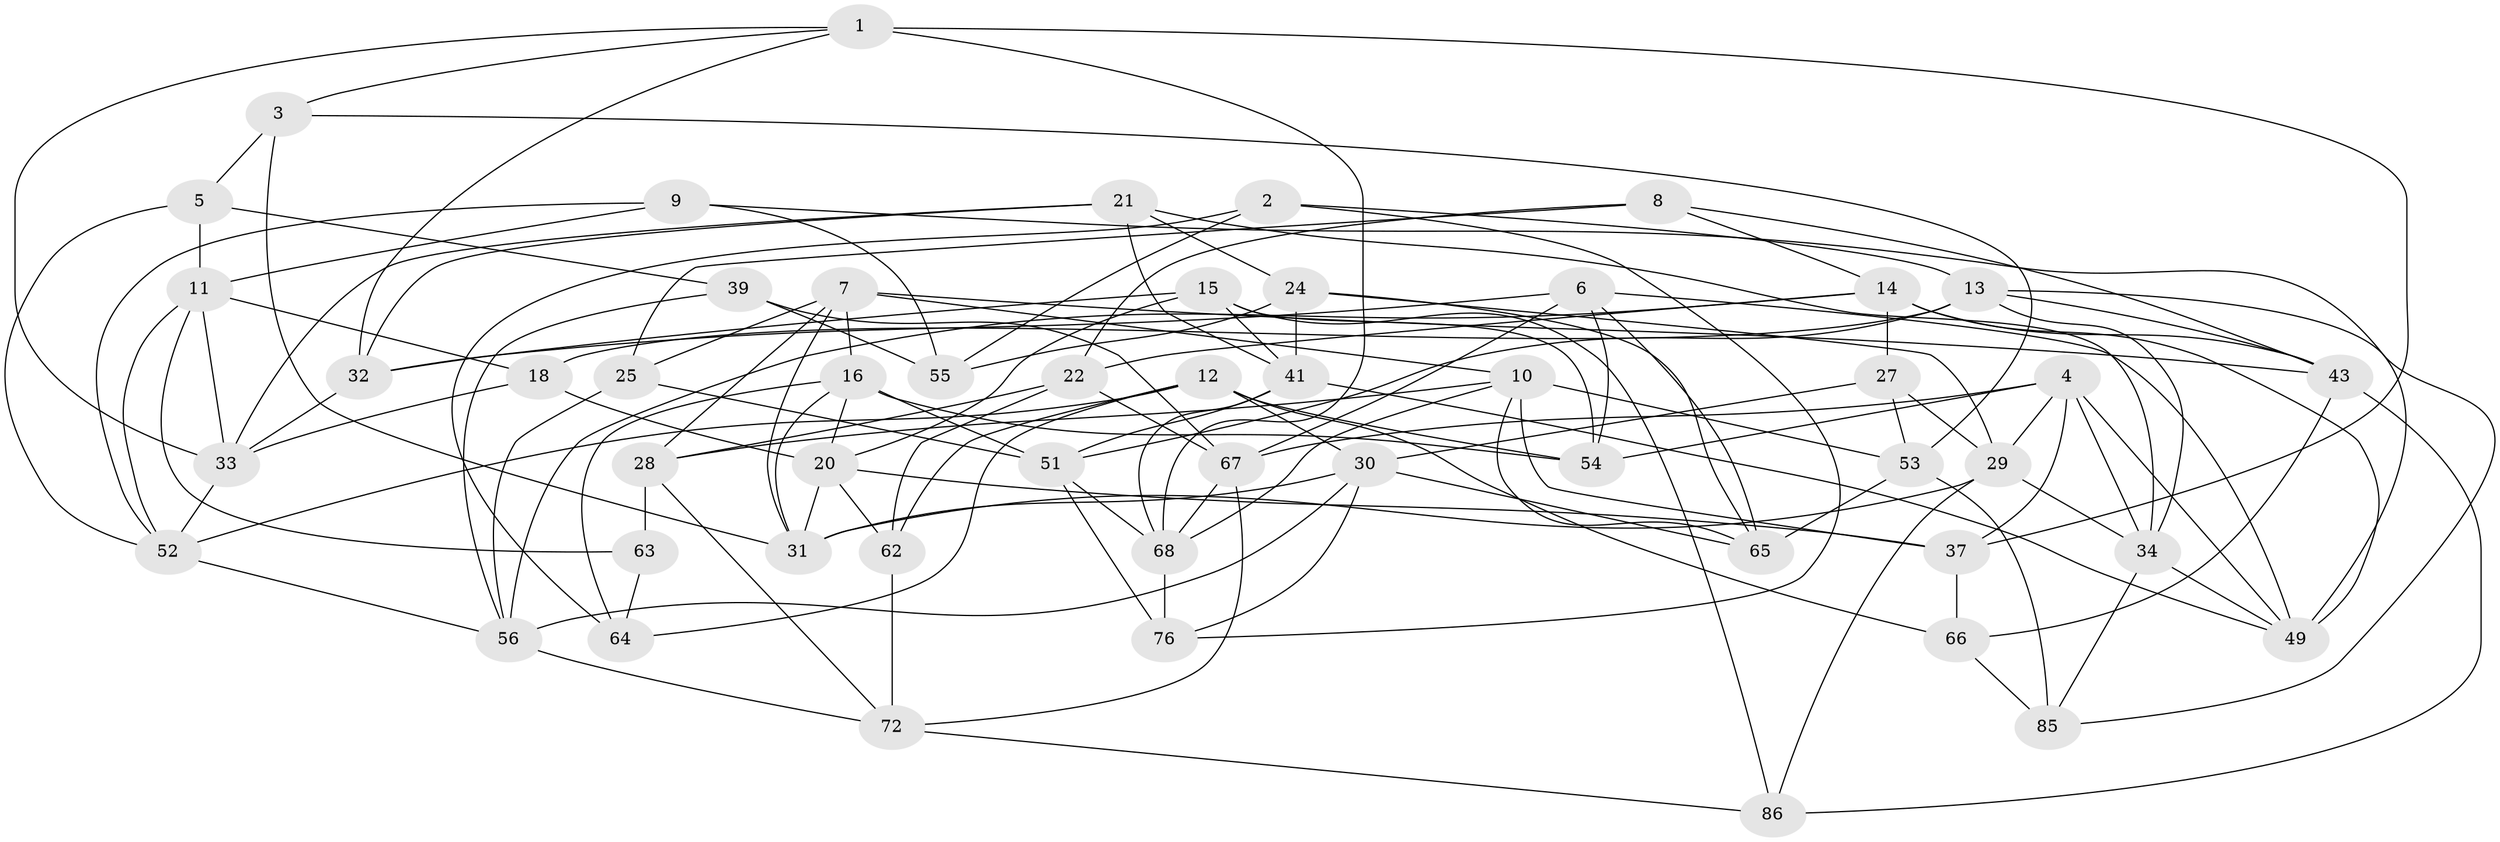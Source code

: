 // Generated by graph-tools (version 1.1) at 2025/24/03/03/25 07:24:26]
// undirected, 52 vertices, 132 edges
graph export_dot {
graph [start="1"]
  node [color=gray90,style=filled];
  1 [super="+26"];
  2;
  3;
  4 [super="+17"];
  5;
  6 [super="+19"];
  7 [super="+79"];
  8;
  9;
  10 [super="+40"];
  11 [super="+46"];
  12 [super="+58"];
  13 [super="+61"];
  14 [super="+44"];
  15 [super="+23"];
  16 [super="+82"];
  18;
  20 [super="+47"];
  21 [super="+35"];
  22 [super="+36"];
  24 [super="+71"];
  25;
  27;
  28 [super="+42"];
  29 [super="+69"];
  30 [super="+38"];
  31 [super="+83"];
  32 [super="+45"];
  33 [super="+77"];
  34 [super="+48"];
  37 [super="+59"];
  39;
  41 [super="+50"];
  43 [super="+75"];
  49 [super="+60"];
  51 [super="+73"];
  52 [super="+84"];
  53 [super="+57"];
  54 [super="+88"];
  55;
  56 [super="+80"];
  62 [super="+70"];
  63;
  64;
  65 [super="+87"];
  66;
  67 [super="+81"];
  68 [super="+74"];
  72 [super="+78"];
  76;
  85;
  86;
  1 -- 33;
  1 -- 37 [weight=2];
  1 -- 32;
  1 -- 3;
  1 -- 68;
  2 -- 64;
  2 -- 55;
  2 -- 76;
  2 -- 13;
  3 -- 5;
  3 -- 31;
  3 -- 53;
  4 -- 67;
  4 -- 29;
  4 -- 54;
  4 -- 49;
  4 -- 34;
  4 -- 37;
  5 -- 39;
  5 -- 11;
  5 -- 52;
  6 -- 65;
  6 -- 32 [weight=2];
  6 -- 49;
  6 -- 54;
  6 -- 67;
  7 -- 10;
  7 -- 25;
  7 -- 31;
  7 -- 16;
  7 -- 43;
  7 -- 28;
  8 -- 43;
  8 -- 25;
  8 -- 14;
  8 -- 22;
  9 -- 52;
  9 -- 55;
  9 -- 49;
  9 -- 11;
  10 -- 53;
  10 -- 65;
  10 -- 28;
  10 -- 37;
  10 -- 68;
  11 -- 33;
  11 -- 63;
  11 -- 18;
  11 -- 52;
  12 -- 30;
  12 -- 64;
  12 -- 54;
  12 -- 66;
  12 -- 52;
  12 -- 62;
  13 -- 18;
  13 -- 85;
  13 -- 43;
  13 -- 34;
  13 -- 51;
  14 -- 22;
  14 -- 43;
  14 -- 56;
  14 -- 49;
  14 -- 27;
  15 -- 20;
  15 -- 41;
  15 -- 54 [weight=2];
  15 -- 32;
  15 -- 86;
  16 -- 20;
  16 -- 64;
  16 -- 31;
  16 -- 54;
  16 -- 51;
  18 -- 20;
  18 -- 33;
  20 -- 37;
  20 -- 62;
  20 -- 31;
  21 -- 24 [weight=2];
  21 -- 32;
  21 -- 34;
  21 -- 41;
  21 -- 33;
  22 -- 67;
  22 -- 28;
  22 -- 62 [weight=2];
  24 -- 29;
  24 -- 41;
  24 -- 55;
  24 -- 65;
  25 -- 56;
  25 -- 51;
  27 -- 53;
  27 -- 30;
  27 -- 29;
  28 -- 72;
  28 -- 63 [weight=2];
  29 -- 34;
  29 -- 86;
  29 -- 31;
  30 -- 76;
  30 -- 56;
  30 -- 31;
  30 -- 65;
  32 -- 33;
  33 -- 52;
  34 -- 49;
  34 -- 85;
  37 -- 66;
  39 -- 55;
  39 -- 67;
  39 -- 56;
  41 -- 51;
  41 -- 68;
  41 -- 49;
  43 -- 86;
  43 -- 66;
  51 -- 76;
  51 -- 68;
  52 -- 56;
  53 -- 65 [weight=2];
  53 -- 85;
  56 -- 72;
  62 -- 72 [weight=2];
  63 -- 64;
  66 -- 85;
  67 -- 68;
  67 -- 72;
  68 -- 76;
  72 -- 86;
}
